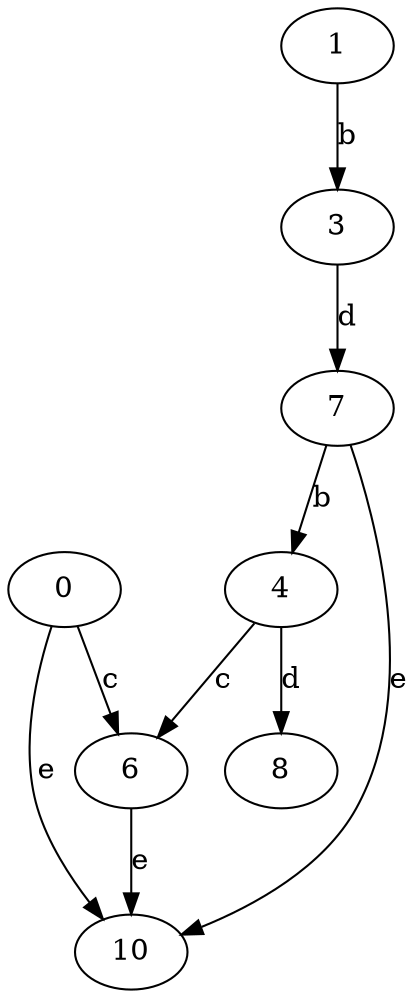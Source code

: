 strict digraph  {
0;
1;
3;
4;
6;
7;
8;
10;
0 -> 6  [label=c];
0 -> 10  [label=e];
1 -> 3  [label=b];
3 -> 7  [label=d];
4 -> 6  [label=c];
4 -> 8  [label=d];
6 -> 10  [label=e];
7 -> 4  [label=b];
7 -> 10  [label=e];
}
